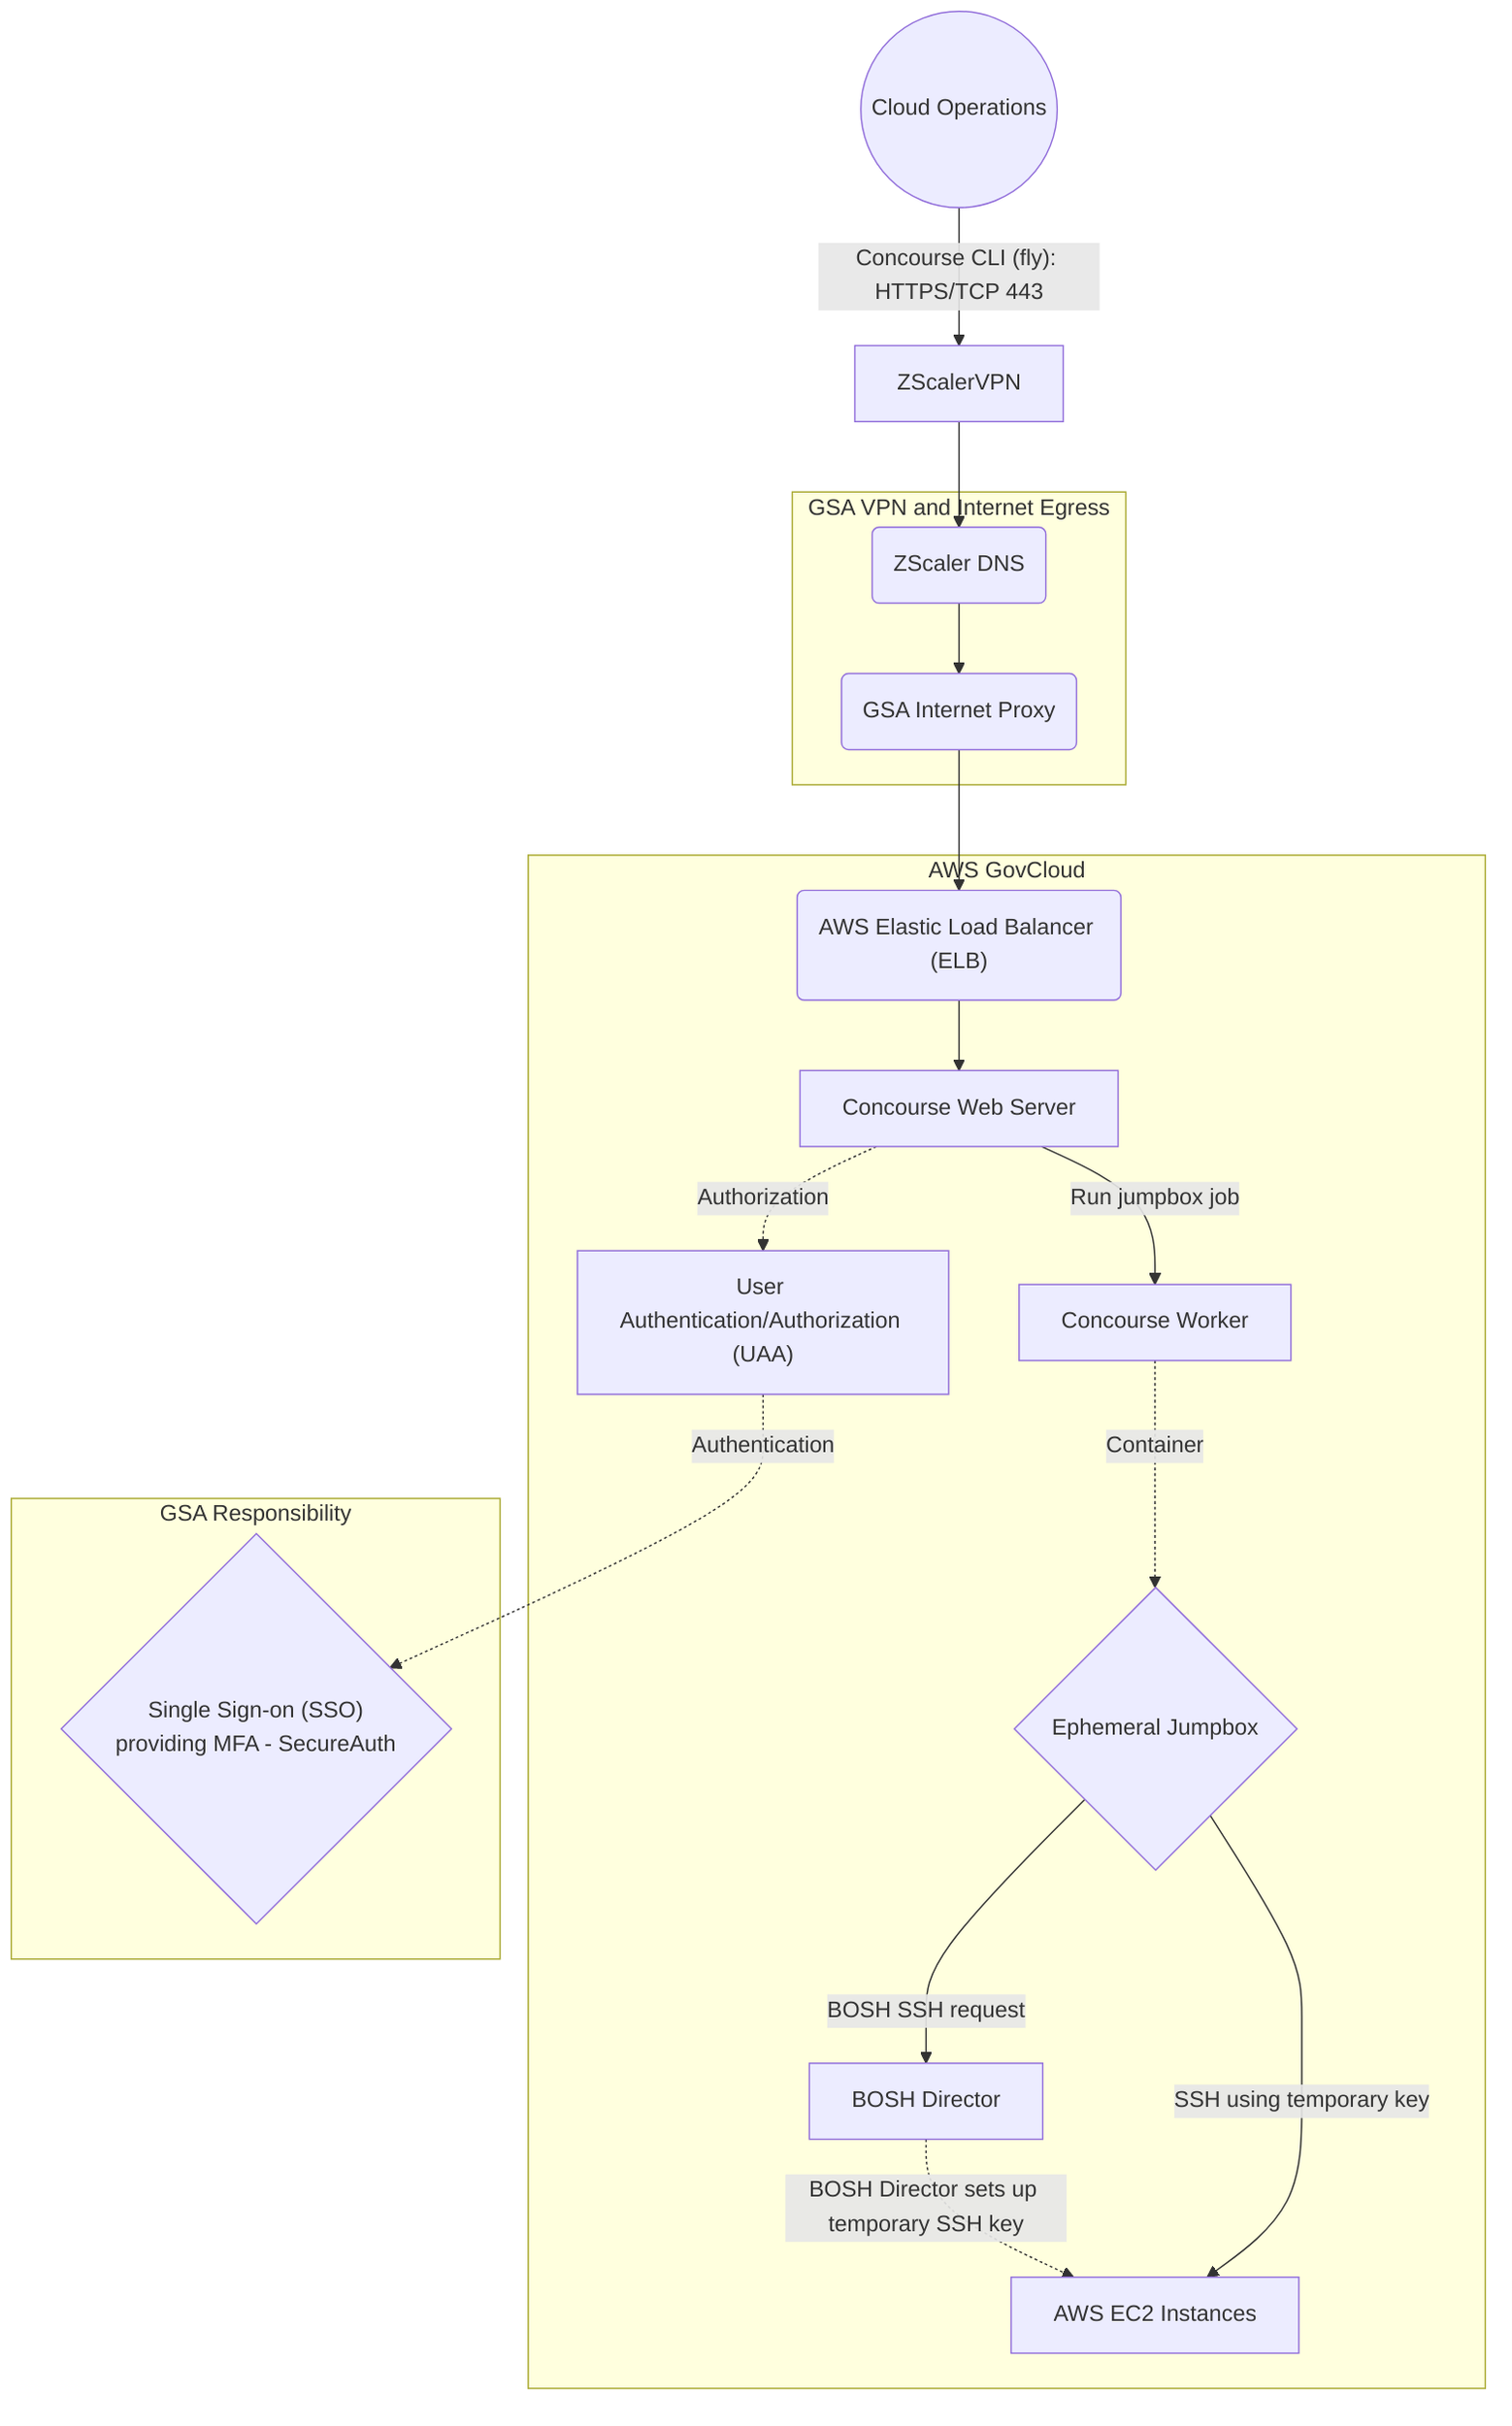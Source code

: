 %% title: 10-4.2 Jumpbox Data Flow
%% description: Section 10 - System Environment - Figure 10-4.2 Jumpbox Data Flow
graph TD

  subgraph AWS GovCloud
    UAA["User Authentication/Authorization (UAA)"]
    web["Concourse Web Server"]
    worker[Concourse Worker]
    Jumpbox{Ephemeral Jumpbox}
    BOSH[BOSH Director]
    EC2[AWS EC2 Instances]
    ELB("AWS Elastic Load Balancer (ELB)")
  end
  subgraph GSA Responsibility
    SAML{"Single Sign-on (SSO)<br>providing MFA - SecureAuth"}
  end
  subgraph GSA VPN and Internet Egress
    ZScalerDNS("ZScaler DNS")
    GSAProxy("GSA Internet Proxy")
  end

  Ops((Cloud Operations))

  Ops--"Concourse CLI (fly): HTTPS/TCP 443"-->ZScalerVPN-->ZScalerDNS-->GSAProxy-->ELB
  ELB-->web
  UAA-.Authentication.->SAML
  web-.Authorization.->UAA
  web--Run jumpbox job-->worker
  worker-.Container.->Jumpbox
  Jumpbox--BOSH SSH request-->BOSH
  BOSH-.BOSH Director sets up temporary SSH key.->EC2
  Jumpbox--SSH using temporary key-->EC2